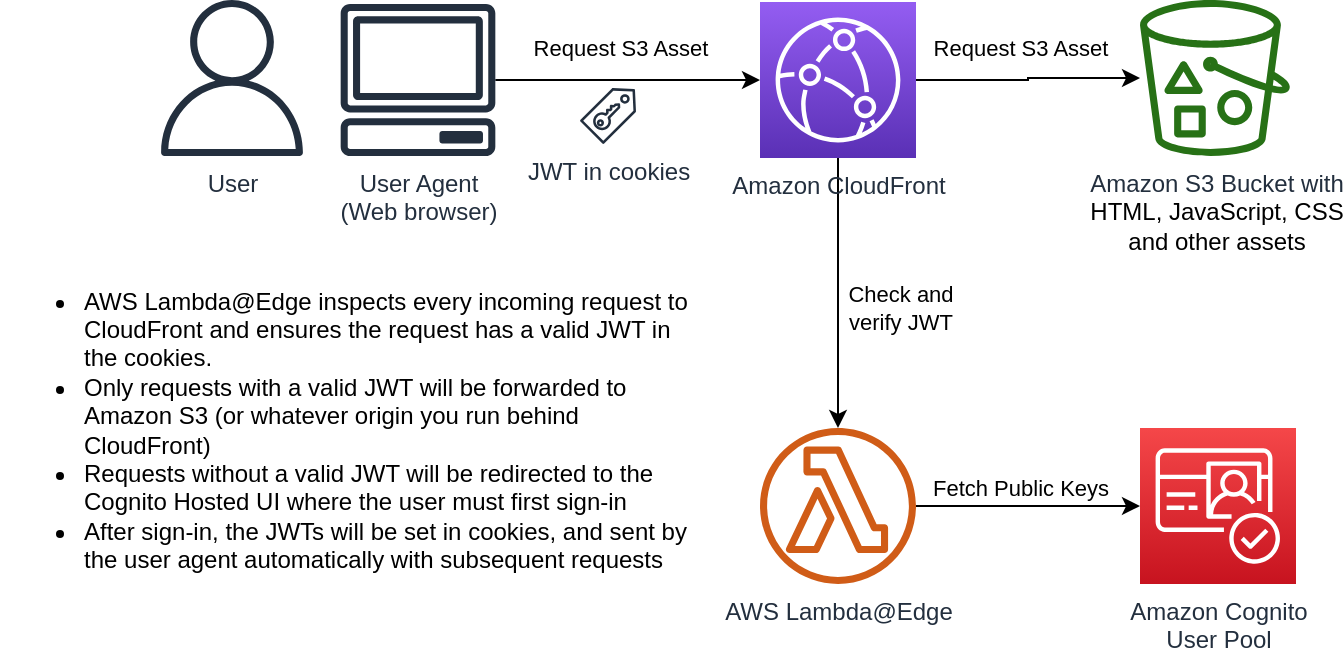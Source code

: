 <mxfile>
    <diagram id="uJ-iPUhhwwbZakePvnGI" name="Page-1">
        <mxGraphModel dx="1099" dy="406" grid="1" gridSize="10" guides="1" tooltips="1" connect="1" arrows="1" fold="1" page="1" pageScale="1" pageWidth="1654" pageHeight="1169" math="0" shadow="0">
            <root>
                <mxCell id="0"/>
                <mxCell id="1" parent="0"/>
                <mxCell id="10" value="" style="edgeStyle=orthogonalEdgeStyle;rounded=0;orthogonalLoop=1;jettySize=auto;html=1;" parent="1" source="2" target="3" edge="1">
                    <mxGeometry relative="1" as="geometry"/>
                </mxCell>
                <mxCell id="18" value="Request S3 Asset" style="edgeLabel;html=1;align=center;verticalAlign=middle;resizable=0;points=[];" parent="10" vertex="1" connectable="0">
                    <mxGeometry x="0.652" y="-1" relative="1" as="geometry">
                        <mxPoint x="-47" y="-17" as="offset"/>
                    </mxGeometry>
                </mxCell>
                <mxCell id="2" value="User Agent&lt;br&gt;(Web browser)" style="outlineConnect=0;fontColor=#232F3E;gradientColor=none;fillColor=#232F3E;strokeColor=none;dashed=0;verticalLabelPosition=bottom;verticalAlign=top;align=center;html=1;fontSize=12;fontStyle=0;aspect=fixed;pointerEvents=1;shape=mxgraph.aws4.client;" parent="1" vertex="1">
                    <mxGeometry x="170" y="22" width="78" height="76" as="geometry"/>
                </mxCell>
                <mxCell id="11" value="" style="edgeStyle=orthogonalEdgeStyle;rounded=0;orthogonalLoop=1;jettySize=auto;html=1;" parent="1" source="3" target="4" edge="1">
                    <mxGeometry relative="1" as="geometry">
                        <mxPoint x="419" y="144" as="targetPoint"/>
                    </mxGeometry>
                </mxCell>
                <mxCell id="21" value="Check and&lt;br&gt;verify JWT" style="edgeLabel;html=1;align=center;verticalAlign=middle;resizable=0;points=[];" parent="11" vertex="1" connectable="0">
                    <mxGeometry x="0.2" y="-3" relative="1" as="geometry">
                        <mxPoint x="34" y="-6" as="offset"/>
                    </mxGeometry>
                </mxCell>
                <mxCell id="3" value="Amazon CloudFront" style="points=[[0,0,0],[0.25,0,0],[0.5,0,0],[0.75,0,0],[1,0,0],[0,1,0],[0.25,1,0],[0.5,1,0],[0.75,1,0],[1,1,0],[0,0.25,0],[0,0.5,0],[0,0.75,0],[1,0.25,0],[1,0.5,0],[1,0.75,0]];outlineConnect=0;fontColor=#232F3E;gradientColor=#945DF2;gradientDirection=north;fillColor=#5A30B5;strokeColor=#ffffff;dashed=0;verticalLabelPosition=bottom;verticalAlign=top;align=center;html=1;fontSize=12;fontStyle=0;aspect=fixed;shape=mxgraph.aws4.resourceIcon;resIcon=mxgraph.aws4.cloudfront;" parent="1" vertex="1">
                    <mxGeometry x="380" y="21" width="78" height="78" as="geometry"/>
                </mxCell>
                <mxCell id="12" value="" style="edgeStyle=orthogonalEdgeStyle;rounded=0;orthogonalLoop=1;jettySize=auto;html=1;" parent="1" source="4" target="7" edge="1">
                    <mxGeometry relative="1" as="geometry"/>
                </mxCell>
                <mxCell id="17" value="Fetch Public Keys" style="edgeLabel;html=1;align=center;verticalAlign=middle;resizable=0;points=[];" parent="12" vertex="1" connectable="0">
                    <mxGeometry x="-0.304" relative="1" as="geometry">
                        <mxPoint x="13" y="-9" as="offset"/>
                    </mxGeometry>
                </mxCell>
                <mxCell id="4" value="AWS Lambda@Edge" style="outlineConnect=0;fontColor=#232F3E;gradientColor=none;fillColor=#D05C17;strokeColor=none;dashed=0;verticalLabelPosition=bottom;verticalAlign=top;align=center;html=1;fontSize=12;fontStyle=0;aspect=fixed;pointerEvents=1;shape=mxgraph.aws4.lambda_function;" parent="1" vertex="1">
                    <mxGeometry x="380" y="234" width="78" height="78" as="geometry"/>
                </mxCell>
                <mxCell id="7" value="Amazon Cognito&lt;br&gt;User Pool" style="points=[[0,0,0],[0.25,0,0],[0.5,0,0],[0.75,0,0],[1,0,0],[0,1,0],[0.25,1,0],[0.5,1,0],[0.75,1,0],[1,1,0],[0,0.25,0],[0,0.5,0],[0,0.75,0],[1,0.25,0],[1,0.5,0],[1,0.75,0]];outlineConnect=0;fontColor=#232F3E;gradientColor=#F54749;gradientDirection=north;fillColor=#C7131F;strokeColor=#ffffff;dashed=0;verticalLabelPosition=bottom;verticalAlign=top;align=center;html=1;fontSize=12;fontStyle=0;aspect=fixed;shape=mxgraph.aws4.resourceIcon;resIcon=mxgraph.aws4.cognito;" parent="1" vertex="1">
                    <mxGeometry x="570" y="234" width="78" height="78" as="geometry"/>
                </mxCell>
                <mxCell id="8" value="User" style="outlineConnect=0;fontColor=#232F3E;gradientColor=none;fillColor=#232F3E;strokeColor=none;dashed=0;verticalLabelPosition=bottom;verticalAlign=top;align=center;html=1;fontSize=12;fontStyle=0;aspect=fixed;pointerEvents=1;shape=mxgraph.aws4.user;" parent="1" vertex="1">
                    <mxGeometry x="77" y="20" width="78" height="78" as="geometry"/>
                </mxCell>
                <mxCell id="14" value="" style="edgeStyle=orthogonalEdgeStyle;rounded=0;orthogonalLoop=1;jettySize=auto;html=1;exitX=1;exitY=0.5;exitDx=0;exitDy=0;exitPerimeter=0;" parent="1" source="3" target="22" edge="1">
                    <mxGeometry relative="1" as="geometry">
                        <mxPoint x="468" y="70" as="sourcePoint"/>
                        <mxPoint x="570" y="59.1" as="targetPoint"/>
                    </mxGeometry>
                </mxCell>
                <mxCell id="19" value="&lt;span style=&quot;color: rgba(0 , 0 , 0 , 0) ; font-family: monospace ; font-size: 0px ; background-color: rgb(248 , 249 , 250)&quot;&gt;%3CmxGraphModel%3E%3Croot%3E%3CmxCell%20id%3D%220%22%2F%3E%3CmxCell%20id%3D%221%22%20parent%3D%220%22%2F%3E%3CmxCell%20id%3D%222%22%20value%3D%22Request%20S3%20Asset%22%20style%3D%22edgeLabel%3Bhtml%3D1%3Balign%3Dcenter%3BverticalAlign%3Dmiddle%3Bresizable%3D0%3Bpoints%3D%5B%5D%3B%22%20vertex%3D%221%22%20connectable%3D%220%22%20parent%3D%221%22%3E%3CmxGeometry%20x%3D%22357.812%22%20y%3D%22110%22%20as%3D%22geometry%22%2F%3E%3C%2FmxCell%3E%3C%2Froot%3E%3C%2FmxGraphModel%3re&lt;/span&gt;" style="edgeLabel;html=1;align=center;verticalAlign=middle;resizable=0;points=[];" parent="14" vertex="1" connectable="0">
                    <mxGeometry x="0.061" y="-1" relative="1" as="geometry">
                        <mxPoint as="offset"/>
                    </mxGeometry>
                </mxCell>
                <mxCell id="20" value="Request S3 Asset" style="edgeLabel;html=1;align=center;verticalAlign=middle;resizable=0;points=[];" parent="14" vertex="1" connectable="0">
                    <mxGeometry x="-0.628" relative="1" as="geometry">
                        <mxPoint x="31" y="-16" as="offset"/>
                    </mxGeometry>
                </mxCell>
                <mxCell id="15" value="JWT in cookies" style="outlineConnect=0;fontColor=#232F3E;gradientColor=none;fillColor=#232F3E;strokeColor=none;dashed=0;verticalLabelPosition=bottom;verticalAlign=top;align=center;html=1;fontSize=12;fontStyle=0;aspect=fixed;pointerEvents=1;shape=mxgraph.aws4.saml_token;" parent="1" vertex="1">
                    <mxGeometry x="290" y="64" width="28" height="28" as="geometry"/>
                </mxCell>
                <mxCell id="16" value="&lt;ul&gt;&lt;li&gt;AWS Lambda@Edge inspects every incoming request to CloudFront and ensures the request has a valid JWT in the cookies.&lt;/li&gt;&lt;li&gt;Only requests with a valid JWT will be forwarded to Amazon S3 (or whatever origin you run behind CloudFront)&lt;/li&gt;&lt;li&gt;Requests without a valid JWT will be redirected to the Cognito Hosted UI where the user must first sign-in&lt;/li&gt;&lt;li&gt;After sign-in, the JWTs will be set in cookies, and sent by the user agent automatically with subsequent requests&lt;/li&gt;&lt;/ul&gt;" style="text;html=1;fillColor=none;align=left;verticalAlign=middle;whiteSpace=wrap;rounded=1;dashed=1;perimeterSpacing=0;labelPosition=center;verticalLabelPosition=middle;horizontal=1;fontStyle=0" parent="1" vertex="1">
                    <mxGeometry y="160" width="350" height="150" as="geometry"/>
                </mxCell>
                <mxCell id="22" value="Amazon S3 Bucket with&lt;br&gt;&lt;span style=&quot;color: rgb(0 , 0 , 0)&quot;&gt;HTML, JavaScript, CSS&lt;/span&gt;&lt;br style=&quot;color: rgb(0 , 0 , 0)&quot;&gt;&lt;span style=&quot;color: rgb(0 , 0 , 0)&quot;&gt;and other assets&lt;/span&gt;" style="outlineConnect=0;fontColor=#232F3E;gradientColor=none;fillColor=#277116;strokeColor=none;dashed=0;verticalLabelPosition=bottom;verticalAlign=top;align=center;html=1;fontSize=12;fontStyle=0;aspect=fixed;pointerEvents=1;shape=mxgraph.aws4.bucket_with_objects;rounded=1;" parent="1" vertex="1">
                    <mxGeometry x="570" y="20" width="75" height="78" as="geometry"/>
                </mxCell>
            </root>
        </mxGraphModel>
    </diagram>
</mxfile>